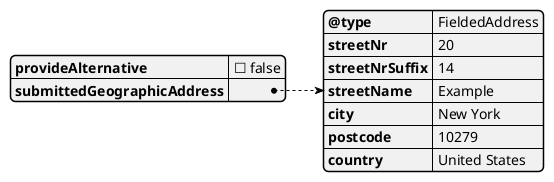 @startjson
{
  "provideAlternative": false,
  "submittedGeographicAddress": {
    "@type": "FieldedAddress",
    "streetNr": "20",
    "streetNrSuffix": "14",
    "streetName": "Example",
    "city": "New York",
    "postcode": "10279",
    "country": "United States"
  }
}
@endjson
